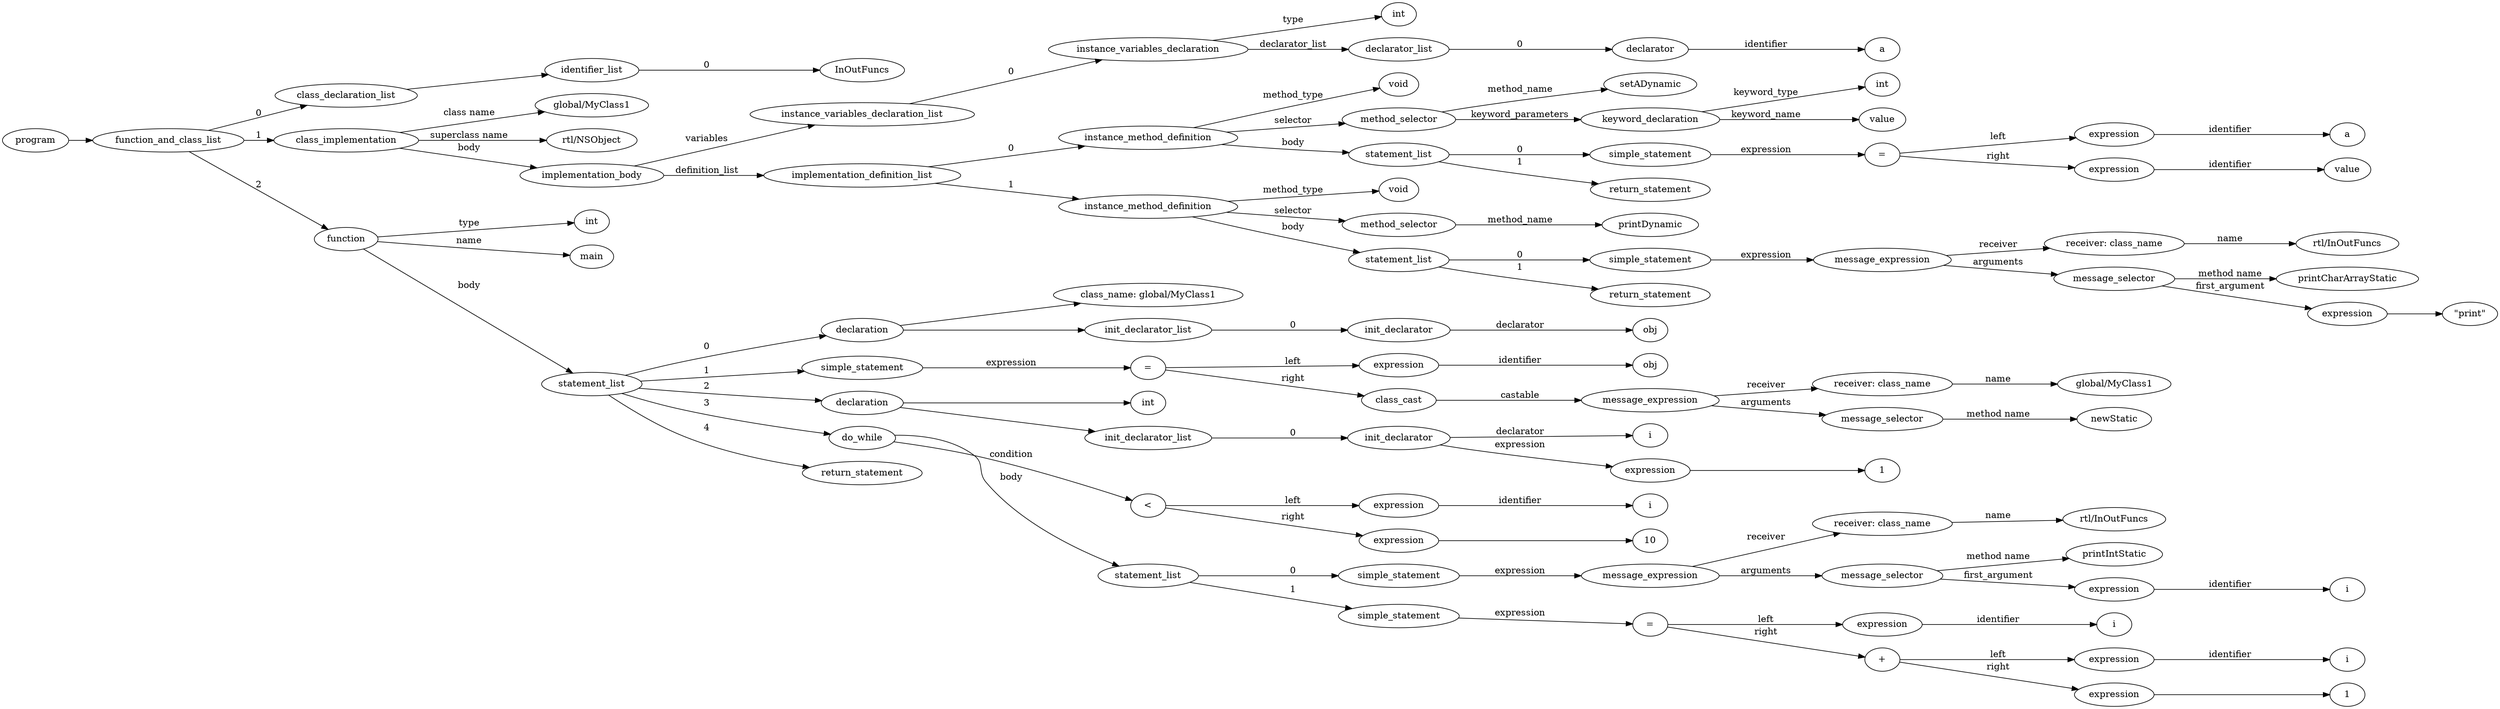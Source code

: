 digraph ObjectiveC { rankdir="LR";
68[label="program"];
68->2;
2[label="function_and_class_list"];
2->1[label="0"];
1[label="class_declaration_list"];
1->0;
0[label="identifier_list"];
0.0 [label="InOutFuncs"];
0->0.0 [label="0"];
2->30[label="1"];
30[label="class_implementation"];
30.1 [label="global/MyClass1"];
30->30.1 [label="class name"];
30.2 [label="rtl/NSObject"];
30->30.2 [label="superclass name"];
30->29[label="body"];
29[label="implementation_body"];
29->7[label="variables"];
7[label="instance_variables_declaration_list"];
7->6[label="0"];
6[label="instance_variables_declaration"];
6->3[label="type"];
3[label="int"];
6->5[label="declarator_list"];
5[label="declarator_list"];
5->4[label="0"];
4[label="declarator"];
4.1 [label="a"];
4->4.1[label="identifier"];
29->18[label="definition_list"];
18[label="implementation_definition_list"];
18->17[label="0"];
17[label="instance_method_definition"];
17->16[label="method_type"];
16[label="void"];
17->10[label="selector"];
10[label="method_selector"];
10->10.1 [label="method_name"];
10.1 [label="setADynamic"];
10->9[label="keyword_parameters"];
9[label="keyword_declaration"];
9->8[label="keyword_type"];
8[label="int"];
9->9.2 [label="keyword_name"];
9.2 [label="value"];
17->15[label="body"];
15[label="statement_list"];
15->14[label="0"];
14[label="simple_statement"];
14->13[label="expression"];
13[label="expression"];
13[label="="];
13->11[label="left"];
11[label="expression"];
11->11.1 [label="identifier"];11.1[label="a"];
13->12[label="right"];
12[label="expression"];
12->12.1 [label="identifier"];12.1[label="value"];
15->86[label="1"];
86[label="return_statement"];
18->28[label="1"];
28[label="instance_method_definition"];
28->27[label="method_type"];
27[label="void"];
28->19[label="selector"];
19[label="method_selector"];
19->19.1 [label="method_name"];
19.1 [label="printDynamic"];
28->26[label="body"];
26[label="statement_list"];
26->25[label="0"];
25[label="simple_statement"];
25->24[label="expression"];
24[label="expression"];
24[label="message_expression"];
24->20[label="receiver"];
20[label="receiver: class_name"];
20.1 [label="rtl/InOutFuncs"];
20->20.1 [label="name"];
24->23[label="arguments"];
23[label="message_selector"];
23.1 [label="printCharArrayStatic"];
23->23.1 [label="method name"]; 
23->22[label="first_argument"];
22[label="expression"];
22->21;
21[label=<"print">];
26->85[label="1"];
85[label="return_statement"];
2->67[label="2"];
67[label="function"];
67->31[label="type"];
31[label="int"];
67->67.1 [label="name"];
67.1 [label="main"];
67->36[label="body"];
36[label="statement_list"];
36->35[label="0"];
35[label="declaration"];
35->34;
34[label="class_name: global/MyClass1"];
35->33;
33[label="init_declarator_list"];
33->32[label="0"];
32[label="init_declarator"];
32.1 [label="obj"];
32->32.1[label="declarator"];
36->42[label="1"];
42[label="simple_statement"];
42->41[label="expression"];
41[label="expression"];
41[label="="];
41->37[label="left"];
37[label="expression"];
37->37.1 [label="identifier"];37.1[label="obj"];
41->87[label="right"];
87[label="expression"];
87[label="class_cast"];
87->40[label="castable"];
40[label="expression"];
40[label="message_expression"];
40->38[label="receiver"];
38[label="receiver: class_name"];
38.1 [label="global/MyClass1"];
38->38.1 [label="name"];
40->39[label="arguments"];
39[label="message_selector"];
39.1 [label="newStatic"];
39->39.1 [label="method name"]; 
36->48[label="2"];
48[label="declaration"];
48->43;
43[label="int"];
48->47;
47[label="init_declarator_list"];
47->46[label="0"];
46[label="init_declarator"];
46.1 [label="i"];
46->46.1[label="declarator"];
46->45[label="expression"];
45[label="expression"];
45->44;
44[label="1"];
36->66[label="3"];
66[label="do_while"];
66->65[label="condition"];
65[label="expression"];
65[label="<"];
65->62[label="left"];
62[label="expression"];
62->62.1 [label="identifier"];62.1[label="i"];
65->64[label="right"];
64[label="expression"];
64->63;
63[label="10"];
66->54[label="body"];
54[label="statement_list"];
54->53[label="0"];
53[label="simple_statement"];
53->52[label="expression"];
52[label="expression"];
52[label="message_expression"];
52->49[label="receiver"];
49[label="receiver: class_name"];
49.1 [label="rtl/InOutFuncs"];
49->49.1 [label="name"];
52->51[label="arguments"];
51[label="message_selector"];
51.1 [label="printIntStatic"];
51->51.1 [label="method name"]; 
51->50[label="first_argument"];
50[label="expression"];
50->50.1 [label="identifier"];50.1[label="i"];
54->61[label="1"];
61[label="simple_statement"];
61->60[label="expression"];
60[label="expression"];
60[label="="];
60->55[label="left"];
55[label="expression"];
55->55.1 [label="identifier"];55.1[label="i"];
60->59[label="right"];
59[label="expression"];
59[label="+"];
59->56[label="left"];
56[label="expression"];
56->56.1 [label="identifier"];56.1[label="i"];
59->58[label="right"];
58[label="expression"];
58->57;
57[label="1"];
36->88[label="4"];
88[label="return_statement"];
}

